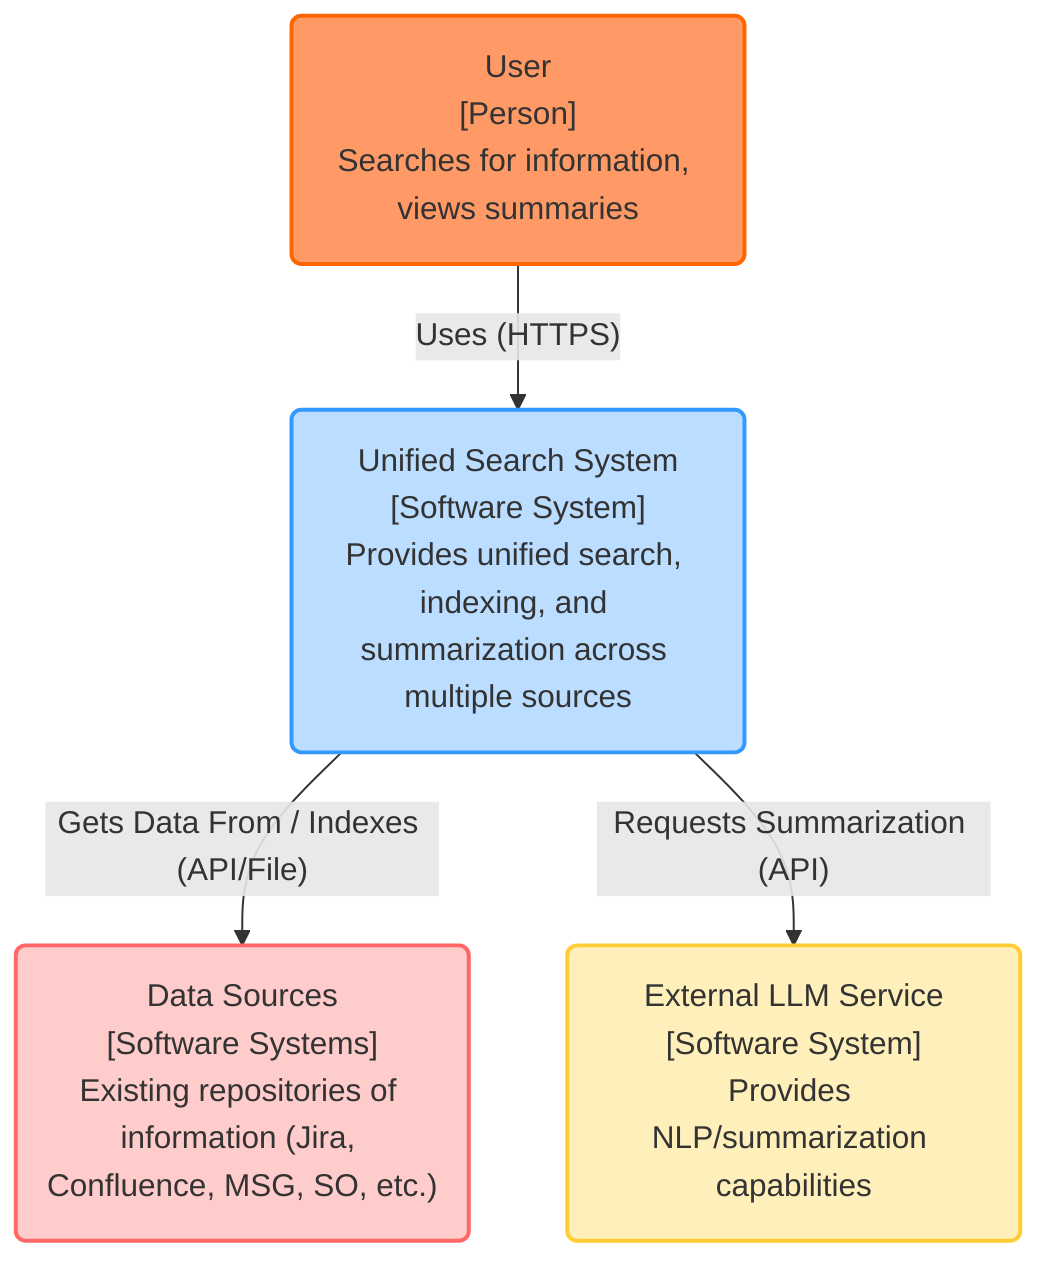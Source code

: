 flowchart TB
    %% C4 System Context Diagram - Standard Mermaid Syntax

    %% --- Define Elements ---

    %% Person (User)
    User("User\n<size:1>[Person]</size>\nSearches for information, views summaries")

    %% Our System
    System("Unified Search System\n<size:1>[Software System]</size>\nProvides unified search, indexing, and summarization across multiple sources")

    %% External Systems
    LLMApi("External LLM Service\n<size:1>[Software System]</size>\nProvides NLP/summarization capabilities")
    SourceSystems("Data Sources\n<size:1>[Software Systems]</size>\nExisting repositories of information (Jira, Confluence, MSG, SO, etc.)")

    %% --- Define Relationships ---

    User -- "Uses (HTTPS)" --> System
    System -- "Gets Data From / Indexes (API/File)" --> SourceSystems
    System -- "Requests Summarization (API)" --> LLMApi


    %% --- Styling ---
    classDef person fill:#FF9966,stroke:#FF6600,stroke-width:2px
    classDef system fill:#BBDDFF,stroke:#3399FF,stroke-width:2px
    classDef external fill:#FFF0BB,stroke:#FFCC33,stroke-width:2px,color:#333
    classDef externalData fill:#FFCCCC,stroke:#FF6666,stroke-width:2px,color:#333

    %% Apply Styles
    class User person
    class System system
    class LLMApi external
    class SourceSystems externalData